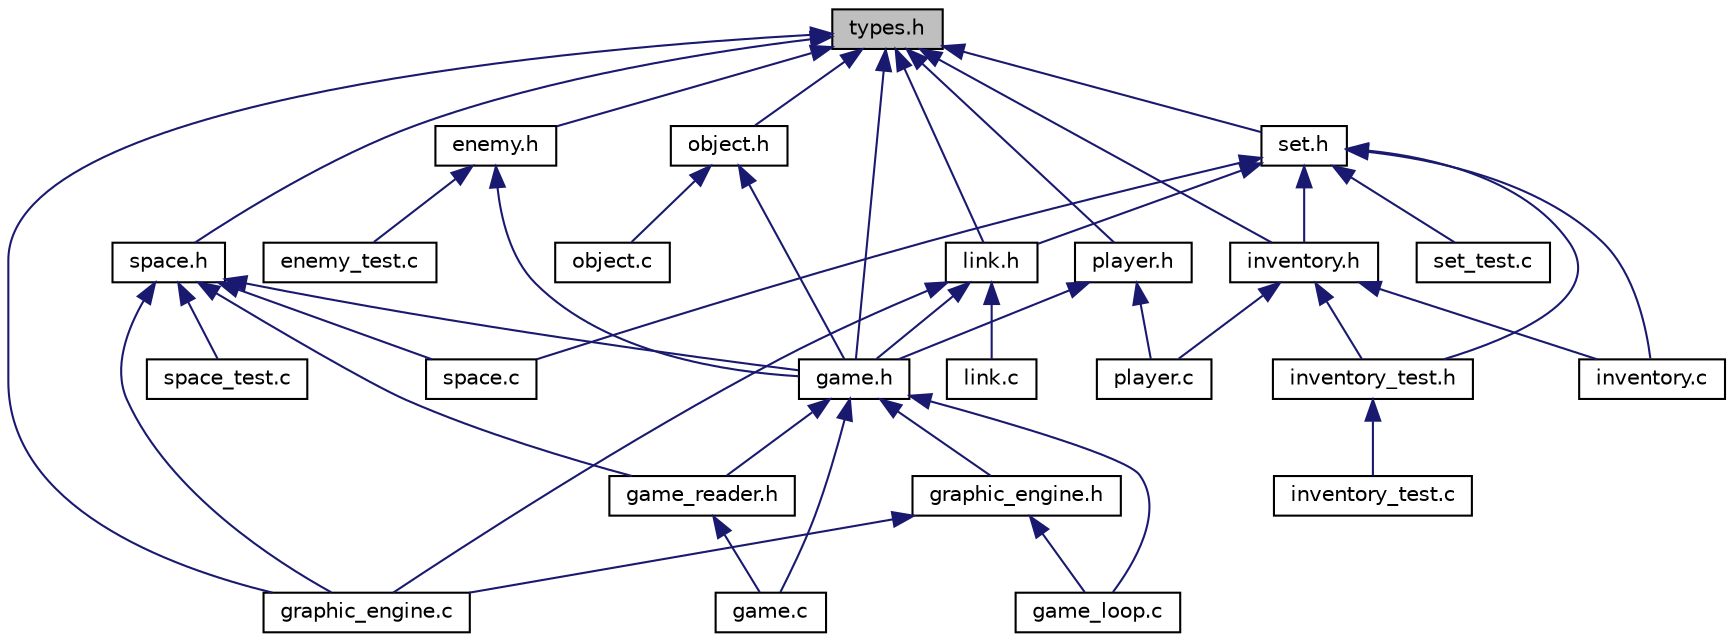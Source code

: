 digraph "types.h"
{
 // LATEX_PDF_SIZE
  edge [fontname="Helvetica",fontsize="10",labelfontname="Helvetica",labelfontsize="10"];
  node [fontname="Helvetica",fontsize="10",shape=record];
  Node1 [label="types.h",height=0.2,width=0.4,color="black", fillcolor="grey75", style="filled", fontcolor="black",tooltip="It defines common types for the whole project."];
  Node1 -> Node2 [dir="back",color="midnightblue",fontsize="10",style="solid"];
  Node2 [label="enemy.h",height=0.2,width=0.4,color="black", fillcolor="white", style="filled",URL="$enemy_8h_source.html",tooltip=" "];
  Node2 -> Node3 [dir="back",color="midnightblue",fontsize="10",style="solid"];
  Node3 [label="enemy_test.c",height=0.2,width=0.4,color="black", fillcolor="white", style="filled",URL="$enemy__test_8c.html",tooltip="It tests enemy module."];
  Node2 -> Node4 [dir="back",color="midnightblue",fontsize="10",style="solid"];
  Node4 [label="game.h",height=0.2,width=0.4,color="black", fillcolor="white", style="filled",URL="$game_8h.html",tooltip="It defines the game interface."];
  Node4 -> Node5 [dir="back",color="midnightblue",fontsize="10",style="solid"];
  Node5 [label="game.c",height=0.2,width=0.4,color="black", fillcolor="white", style="filled",URL="$game_8c.html",tooltip="It implements the game interface and all the associated calls for each command."];
  Node4 -> Node6 [dir="back",color="midnightblue",fontsize="10",style="solid"];
  Node6 [label="game_reader.h",height=0.2,width=0.4,color="black", fillcolor="white", style="filled",URL="$game__reader_8h.html",tooltip="It defines the game_reader interface."];
  Node6 -> Node5 [dir="back",color="midnightblue",fontsize="10",style="solid"];
  Node4 -> Node7 [dir="back",color="midnightblue",fontsize="10",style="solid"];
  Node7 [label="graphic_engine.h",height=0.2,width=0.4,color="black", fillcolor="white", style="filled",URL="$graphic__engine_8h.html",tooltip="It defines the textual graphic engine interface."];
  Node7 -> Node8 [dir="back",color="midnightblue",fontsize="10",style="solid"];
  Node8 [label="game_loop.c",height=0.2,width=0.4,color="black", fillcolor="white", style="filled",URL="$game__loop_8c.html",tooltip="It defines the game loop."];
  Node7 -> Node9 [dir="back",color="midnightblue",fontsize="10",style="solid"];
  Node9 [label="graphic_engine.c",height=0.2,width=0.4,color="black", fillcolor="white", style="filled",URL="$graphic__engine_8c.html",tooltip="It defines a textual graphic engine."];
  Node4 -> Node8 [dir="back",color="midnightblue",fontsize="10",style="solid"];
  Node1 -> Node10 [dir="back",color="midnightblue",fontsize="10",style="solid"];
  Node10 [label="space.h",height=0.2,width=0.4,color="black", fillcolor="white", style="filled",URL="$space_8h.html",tooltip="It defines the enemy interface."];
  Node10 -> Node4 [dir="back",color="midnightblue",fontsize="10",style="solid"];
  Node10 -> Node6 [dir="back",color="midnightblue",fontsize="10",style="solid"];
  Node10 -> Node9 [dir="back",color="midnightblue",fontsize="10",style="solid"];
  Node10 -> Node11 [dir="back",color="midnightblue",fontsize="10",style="solid"];
  Node11 [label="space.c",height=0.2,width=0.4,color="black", fillcolor="white", style="filled",URL="$space_8c.html",tooltip="It implements the space module."];
  Node10 -> Node12 [dir="back",color="midnightblue",fontsize="10",style="solid"];
  Node12 [label="space_test.c",height=0.2,width=0.4,color="black", fillcolor="white", style="filled",URL="$space__test_8c.html",tooltip="It tests game reader module."];
  Node1 -> Node4 [dir="back",color="midnightblue",fontsize="10",style="solid"];
  Node1 -> Node13 [dir="back",color="midnightblue",fontsize="10",style="solid"];
  Node13 [label="object.h",height=0.2,width=0.4,color="black", fillcolor="white", style="filled",URL="$object_8h.html",tooltip="It defines the object interface."];
  Node13 -> Node4 [dir="back",color="midnightblue",fontsize="10",style="solid"];
  Node13 -> Node14 [dir="back",color="midnightblue",fontsize="10",style="solid"];
  Node14 [label="object.c",height=0.2,width=0.4,color="black", fillcolor="white", style="filled",URL="$object_8c.html",tooltip="It implements the object module."];
  Node1 -> Node15 [dir="back",color="midnightblue",fontsize="10",style="solid"];
  Node15 [label="player.h",height=0.2,width=0.4,color="black", fillcolor="white", style="filled",URL="$player_8h_source.html",tooltip=" "];
  Node15 -> Node4 [dir="back",color="midnightblue",fontsize="10",style="solid"];
  Node15 -> Node16 [dir="back",color="midnightblue",fontsize="10",style="solid"];
  Node16 [label="player.c",height=0.2,width=0.4,color="black", fillcolor="white", style="filled",URL="$player_8c.html",tooltip="It implements the player module."];
  Node1 -> Node17 [dir="back",color="midnightblue",fontsize="10",style="solid"];
  Node17 [label="link.h",height=0.2,width=0.4,color="black", fillcolor="white", style="filled",URL="$link_8h.html",tooltip="It defines the link interface."];
  Node17 -> Node4 [dir="back",color="midnightblue",fontsize="10",style="solid"];
  Node17 -> Node9 [dir="back",color="midnightblue",fontsize="10",style="solid"];
  Node17 -> Node18 [dir="back",color="midnightblue",fontsize="10",style="solid"];
  Node18 [label="link.c",height=0.2,width=0.4,color="black", fillcolor="white", style="filled",URL="$link_8c.html",tooltip="It implements the link module."];
  Node1 -> Node19 [dir="back",color="midnightblue",fontsize="10",style="solid"];
  Node19 [label="set.h",height=0.2,width=0.4,color="black", fillcolor="white", style="filled",URL="$set_8h_source.html",tooltip=" "];
  Node19 -> Node17 [dir="back",color="midnightblue",fontsize="10",style="solid"];
  Node19 -> Node20 [dir="back",color="midnightblue",fontsize="10",style="solid"];
  Node20 [label="inventory.h",height=0.2,width=0.4,color="black", fillcolor="white", style="filled",URL="$inventory_8h.html",tooltip="It defines the inventory interface."];
  Node20 -> Node21 [dir="back",color="midnightblue",fontsize="10",style="solid"];
  Node21 [label="inventory.c",height=0.2,width=0.4,color="black", fillcolor="white", style="filled",URL="$inventory_8c.html",tooltip="It implements the inventory module."];
  Node20 -> Node22 [dir="back",color="midnightblue",fontsize="10",style="solid"];
  Node22 [label="inventory_test.h",height=0.2,width=0.4,color="black", fillcolor="white", style="filled",URL="$inventory__test_8h.html",tooltip="It declares the tests for the inventory module."];
  Node22 -> Node23 [dir="back",color="midnightblue",fontsize="10",style="solid"];
  Node23 [label="inventory_test.c",height=0.2,width=0.4,color="black", fillcolor="white", style="filled",URL="$inventory__test_8c.html",tooltip="It tests inventory module."];
  Node20 -> Node16 [dir="back",color="midnightblue",fontsize="10",style="solid"];
  Node19 -> Node21 [dir="back",color="midnightblue",fontsize="10",style="solid"];
  Node19 -> Node22 [dir="back",color="midnightblue",fontsize="10",style="solid"];
  Node19 -> Node24 [dir="back",color="midnightblue",fontsize="10",style="solid"];
  Node24 [label="set_test.c",height=0.2,width=0.4,color="black", fillcolor="white", style="filled",URL="$set__test_8c.html",tooltip="It tests set module."];
  Node19 -> Node11 [dir="back",color="midnightblue",fontsize="10",style="solid"];
  Node1 -> Node20 [dir="back",color="midnightblue",fontsize="10",style="solid"];
  Node1 -> Node9 [dir="back",color="midnightblue",fontsize="10",style="solid"];
}
